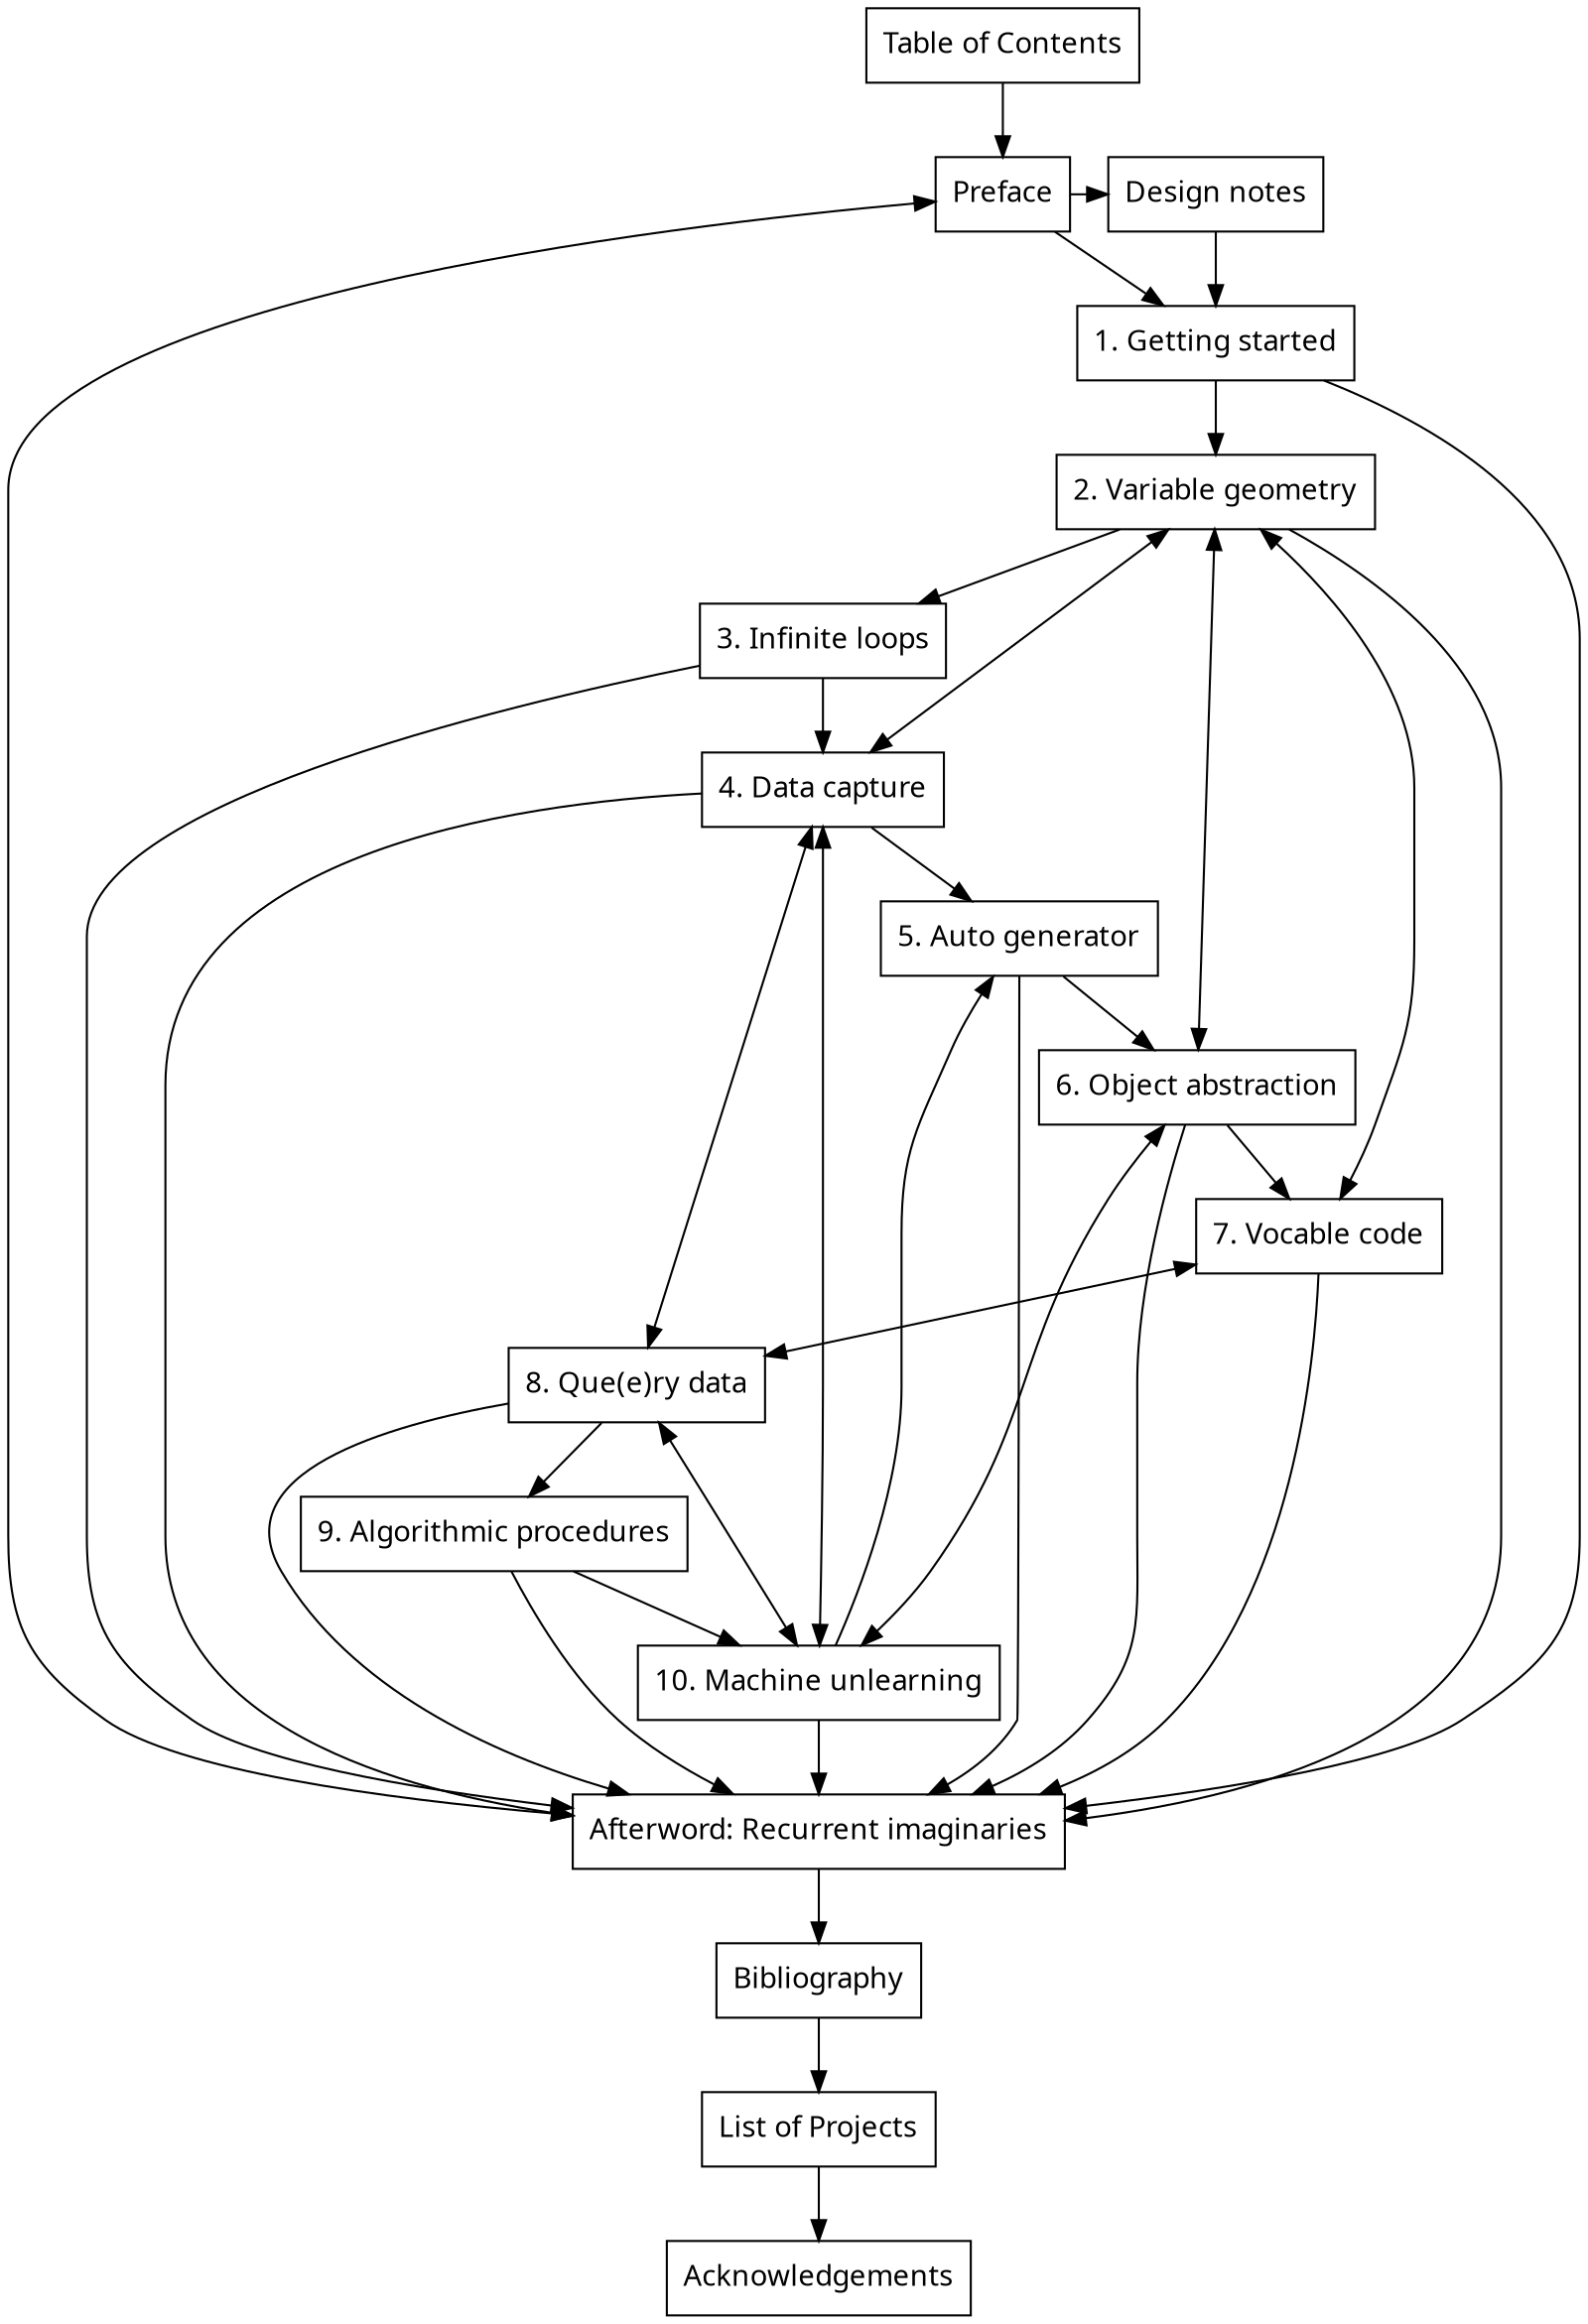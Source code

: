 digraph toc {

node[fontname="Hershey-Noailles-help-me", shape=rectangle]

//rank
{rank = same; 0, OSP}

TOC [label="Table of Contents"]
0 [label="Preface"]
OSP [label="Design notes"]
1 [label="1. Getting started"]
2 [label="2. Variable geometry"]
3 [label="3. Infinite loops"]
4 [label="4. Data capture"]
5 [label="5. Auto generator"]
6 [label="6. Object abstraction"]
7 [label="7. Vocable code"]
8 [label="8. Que(e)ry data"]
9 [label="9. Algorithmic procedures"]
10 [label="10. Machine unlearning"]
11 [label="Afterword: Recurrent imaginaries"]
Bi [label="Bibliography"]
Project [label="List of Projects"]
Ack [label="Acknowledgements"]

//graph
TOC -> 0 ;
0 -> OSP;
OSP -> 1;
0 -> 1 -> 2 -> 3 -> 4 -> 5 -> 6 -> 7;
7 -> 8 [dir=both];
7 -> 2 [dir=both];
8 -> 9 -> 10 -> 11 -> Bi -> Project -> Ack;
0 -> 11 [dir=both];
2 -> 6 [dir=both];
1,2,3,4,5,6,7,8,9 -> 11;
10 -> 5;
4 -> 10 [dir=both];
6 -> 10 [dir=both];
2 -> 4 -> 8 -> 10[dir=both];
}
